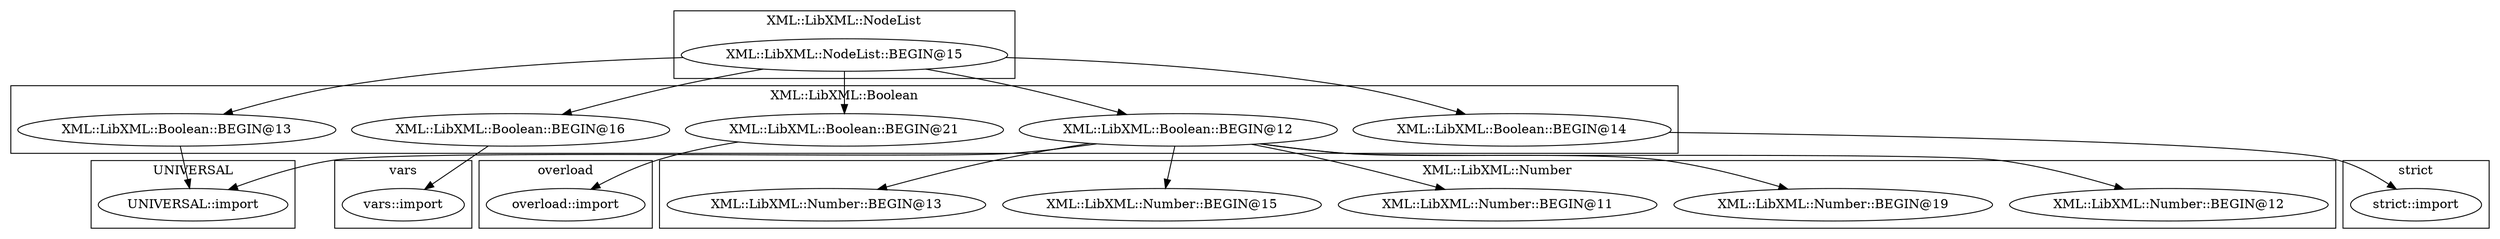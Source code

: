 digraph {
graph [overlap=false]
subgraph cluster_UNIVERSAL {
	label="UNIVERSAL";
	"UNIVERSAL::import";
}
subgraph cluster_XML_LibXML_NodeList {
	label="XML::LibXML::NodeList";
	"XML::LibXML::NodeList::BEGIN@15";
}
subgraph cluster_XML_LibXML_Number {
	label="XML::LibXML::Number";
	"XML::LibXML::Number::BEGIN@15";
	"XML::LibXML::Number::BEGIN@13";
	"XML::LibXML::Number::BEGIN@12";
	"XML::LibXML::Number::BEGIN@19";
	"XML::LibXML::Number::BEGIN@11";
}
subgraph cluster_XML_LibXML_Boolean {
	label="XML::LibXML::Boolean";
	"XML::LibXML::Boolean::BEGIN@13";
	"XML::LibXML::Boolean::BEGIN@16";
	"XML::LibXML::Boolean::BEGIN@21";
	"XML::LibXML::Boolean::BEGIN@12";
	"XML::LibXML::Boolean::BEGIN@14";
}
subgraph cluster_overload {
	label="overload";
	"overload::import";
}
subgraph cluster_vars {
	label="vars";
	"vars::import";
}
subgraph cluster_strict {
	label="strict";
	"strict::import";
}
"XML::LibXML::Boolean::BEGIN@21" -> "overload::import";
"XML::LibXML::Boolean::BEGIN@12" -> "XML::LibXML::Number::BEGIN@12";
"XML::LibXML::Boolean::BEGIN@13" -> "UNIVERSAL::import";
"XML::LibXML::Boolean::BEGIN@12" -> "UNIVERSAL::import";
"XML::LibXML::NodeList::BEGIN@15" -> "XML::LibXML::Boolean::BEGIN@13";
"XML::LibXML::Boolean::BEGIN@14" -> "strict::import";
"XML::LibXML::Boolean::BEGIN@16" -> "vars::import";
"XML::LibXML::NodeList::BEGIN@15" -> "XML::LibXML::Boolean::BEGIN@16";
"XML::LibXML::Boolean::BEGIN@12" -> "XML::LibXML::Number::BEGIN@11";
"XML::LibXML::NodeList::BEGIN@15" -> "XML::LibXML::Boolean::BEGIN@12";
"XML::LibXML::Boolean::BEGIN@12" -> "XML::LibXML::Number::BEGIN@13";
"XML::LibXML::NodeList::BEGIN@15" -> "XML::LibXML::Boolean::BEGIN@21";
"XML::LibXML::Boolean::BEGIN@12" -> "XML::LibXML::Number::BEGIN@15";
"XML::LibXML::NodeList::BEGIN@15" -> "XML::LibXML::Boolean::BEGIN@14";
"XML::LibXML::Boolean::BEGIN@12" -> "XML::LibXML::Number::BEGIN@19";
}
